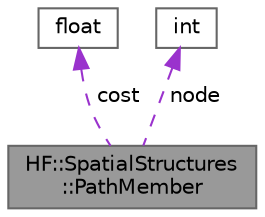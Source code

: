 digraph "HF::SpatialStructures::PathMember"
{
 // LATEX_PDF_SIZE
  bgcolor="transparent";
  edge [fontname=Helvetica,fontsize=10,labelfontname=Helvetica,labelfontsize=10];
  node [fontname=Helvetica,fontsize=10,shape=box,height=0.2,width=0.4];
  Node1 [label="HF::SpatialStructures\l::PathMember",height=0.2,width=0.4,color="gray40", fillcolor="grey60", style="filled", fontcolor="black",tooltip="The ID of a node, and the cost cost to the node after it."];
  Node2 -> Node1 [dir="back",color="darkorchid3",style="dashed",label=" cost" ];
  Node2 [label="float",height=0.2,width=0.4,color="gray40", fillcolor="white", style="filled",tooltip=" "];
  Node3 -> Node1 [dir="back",color="darkorchid3",style="dashed",label=" node" ];
  Node3 [label="int",height=0.2,width=0.4,color="gray40", fillcolor="white", style="filled",tooltip=" "];
}
